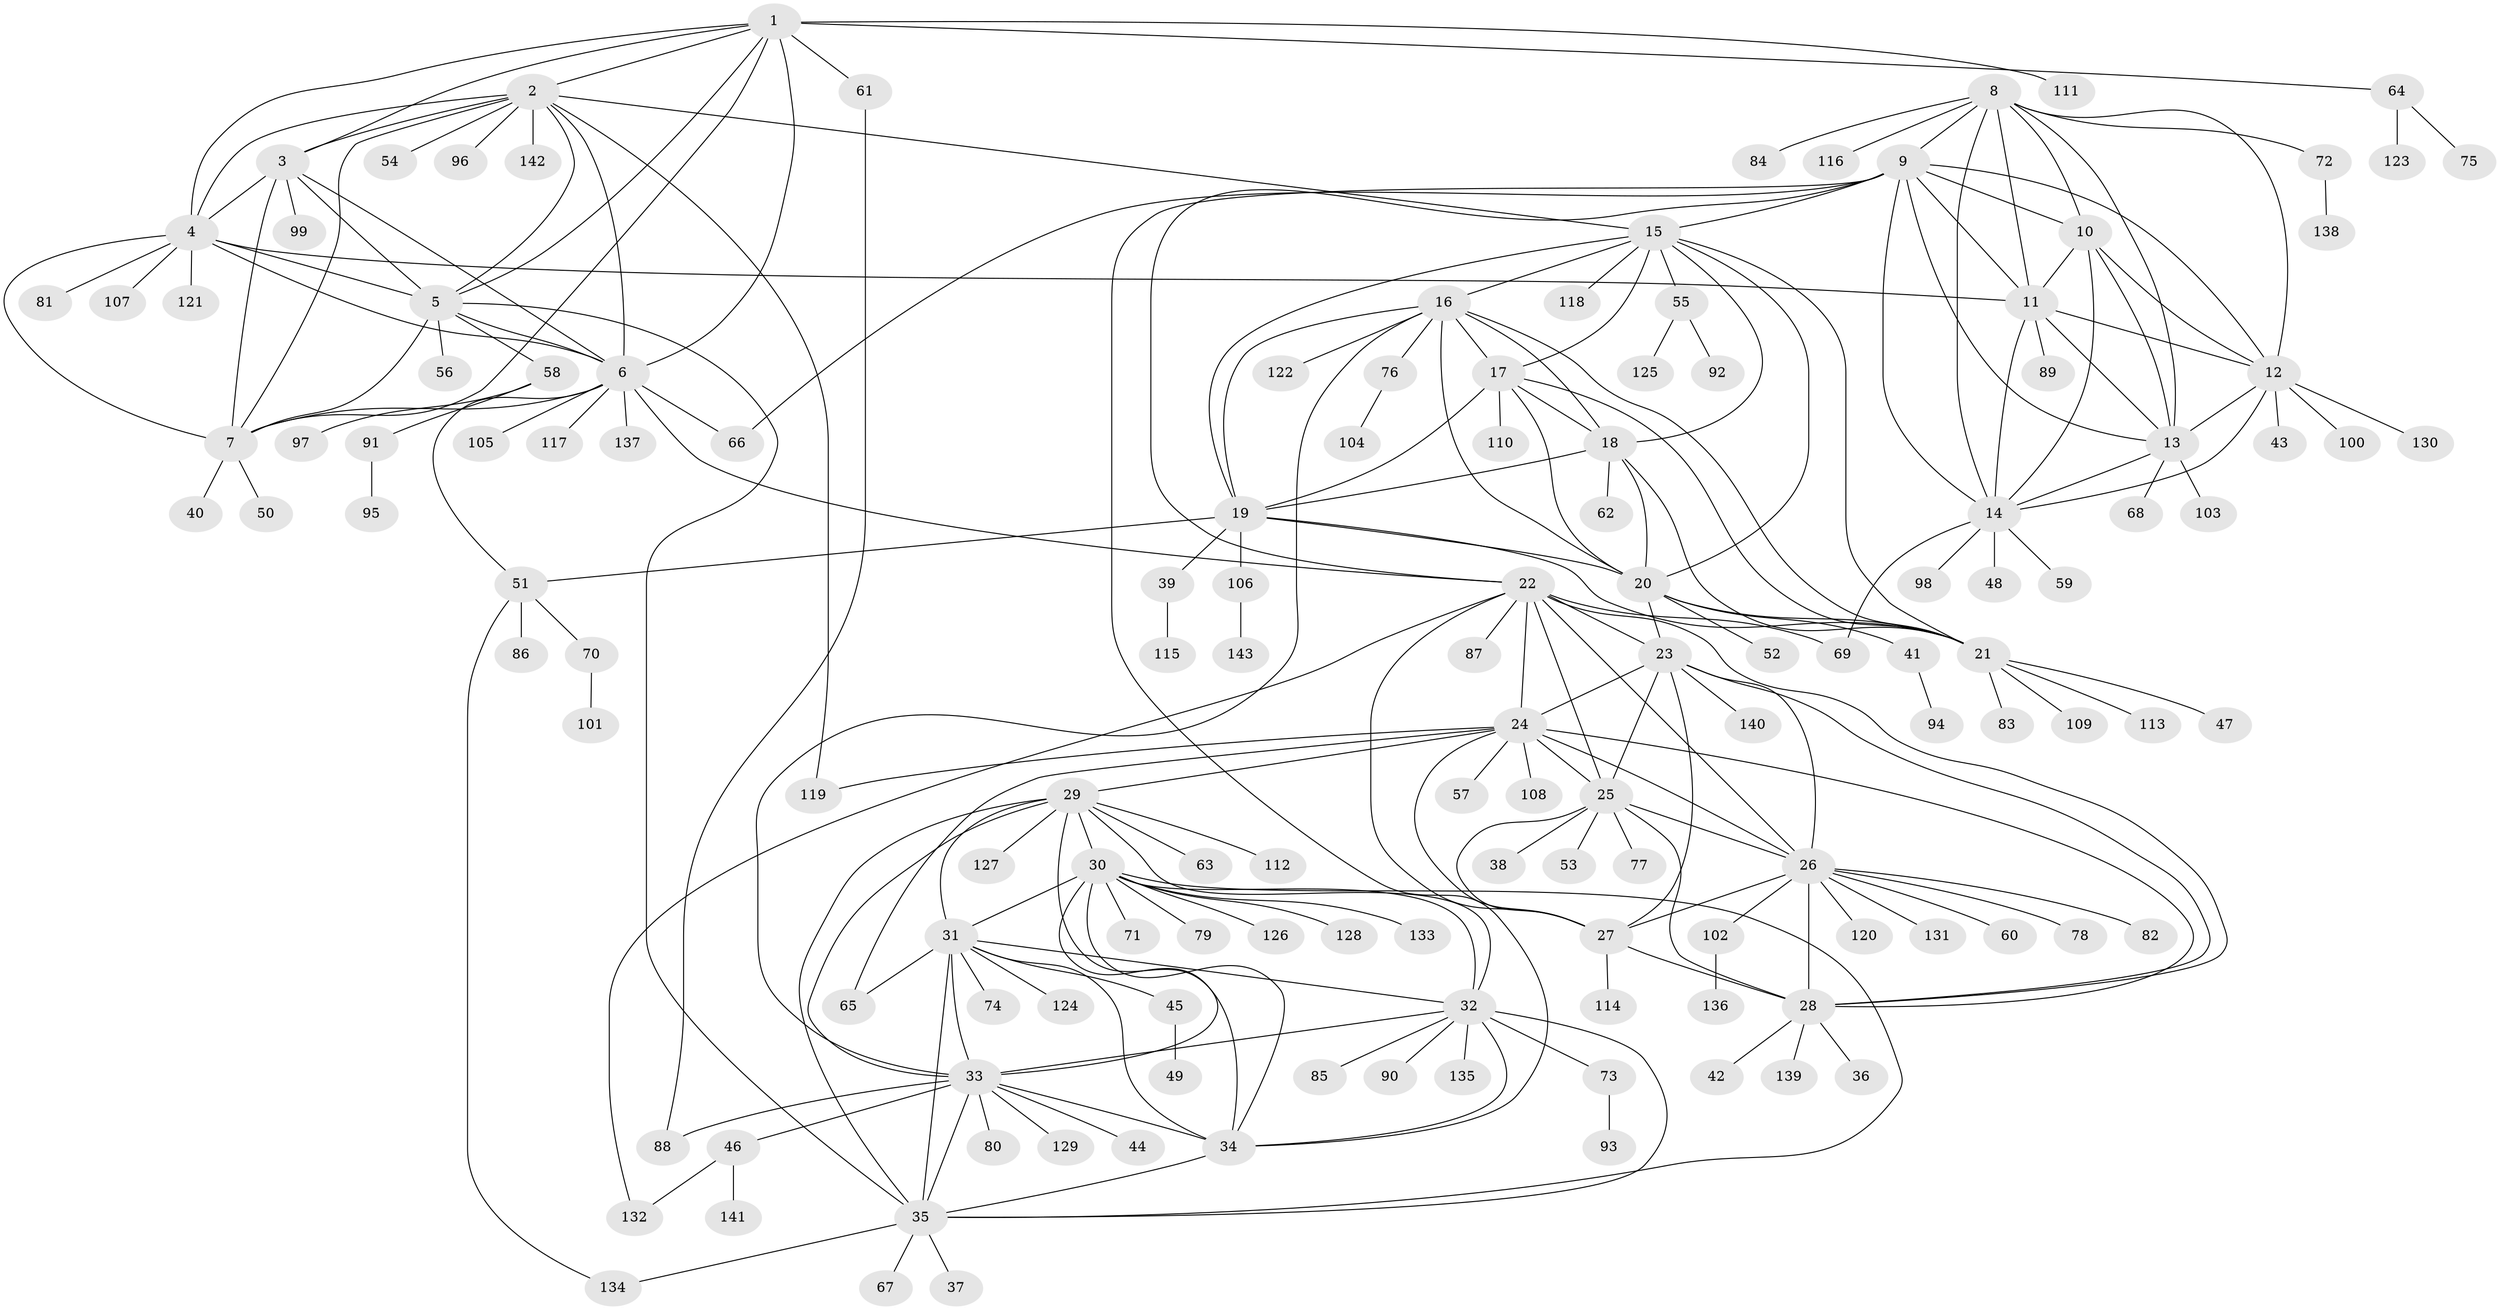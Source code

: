 // Generated by graph-tools (version 1.1) at 2025/02/03/09/25 03:02:36]
// undirected, 143 vertices, 231 edges
graph export_dot {
graph [start="1"]
  node [color=gray90,style=filled];
  1;
  2;
  3;
  4;
  5;
  6;
  7;
  8;
  9;
  10;
  11;
  12;
  13;
  14;
  15;
  16;
  17;
  18;
  19;
  20;
  21;
  22;
  23;
  24;
  25;
  26;
  27;
  28;
  29;
  30;
  31;
  32;
  33;
  34;
  35;
  36;
  37;
  38;
  39;
  40;
  41;
  42;
  43;
  44;
  45;
  46;
  47;
  48;
  49;
  50;
  51;
  52;
  53;
  54;
  55;
  56;
  57;
  58;
  59;
  60;
  61;
  62;
  63;
  64;
  65;
  66;
  67;
  68;
  69;
  70;
  71;
  72;
  73;
  74;
  75;
  76;
  77;
  78;
  79;
  80;
  81;
  82;
  83;
  84;
  85;
  86;
  87;
  88;
  89;
  90;
  91;
  92;
  93;
  94;
  95;
  96;
  97;
  98;
  99;
  100;
  101;
  102;
  103;
  104;
  105;
  106;
  107;
  108;
  109;
  110;
  111;
  112;
  113;
  114;
  115;
  116;
  117;
  118;
  119;
  120;
  121;
  122;
  123;
  124;
  125;
  126;
  127;
  128;
  129;
  130;
  131;
  132;
  133;
  134;
  135;
  136;
  137;
  138;
  139;
  140;
  141;
  142;
  143;
  1 -- 2;
  1 -- 3;
  1 -- 4;
  1 -- 5;
  1 -- 6;
  1 -- 7;
  1 -- 61;
  1 -- 64;
  1 -- 111;
  2 -- 3;
  2 -- 4;
  2 -- 5;
  2 -- 6;
  2 -- 7;
  2 -- 15;
  2 -- 54;
  2 -- 96;
  2 -- 119;
  2 -- 142;
  3 -- 4;
  3 -- 5;
  3 -- 6;
  3 -- 7;
  3 -- 99;
  4 -- 5;
  4 -- 6;
  4 -- 7;
  4 -- 11;
  4 -- 81;
  4 -- 107;
  4 -- 121;
  5 -- 6;
  5 -- 7;
  5 -- 35;
  5 -- 56;
  5 -- 58;
  6 -- 7;
  6 -- 22;
  6 -- 51;
  6 -- 66;
  6 -- 105;
  6 -- 117;
  6 -- 137;
  7 -- 40;
  7 -- 50;
  8 -- 9;
  8 -- 10;
  8 -- 11;
  8 -- 12;
  8 -- 13;
  8 -- 14;
  8 -- 72;
  8 -- 84;
  8 -- 116;
  9 -- 10;
  9 -- 11;
  9 -- 12;
  9 -- 13;
  9 -- 14;
  9 -- 15;
  9 -- 22;
  9 -- 34;
  9 -- 66;
  10 -- 11;
  10 -- 12;
  10 -- 13;
  10 -- 14;
  11 -- 12;
  11 -- 13;
  11 -- 14;
  11 -- 89;
  12 -- 13;
  12 -- 14;
  12 -- 43;
  12 -- 100;
  12 -- 130;
  13 -- 14;
  13 -- 68;
  13 -- 103;
  14 -- 48;
  14 -- 59;
  14 -- 69;
  14 -- 98;
  15 -- 16;
  15 -- 17;
  15 -- 18;
  15 -- 19;
  15 -- 20;
  15 -- 21;
  15 -- 55;
  15 -- 118;
  16 -- 17;
  16 -- 18;
  16 -- 19;
  16 -- 20;
  16 -- 21;
  16 -- 33;
  16 -- 76;
  16 -- 122;
  17 -- 18;
  17 -- 19;
  17 -- 20;
  17 -- 21;
  17 -- 110;
  18 -- 19;
  18 -- 20;
  18 -- 21;
  18 -- 62;
  19 -- 20;
  19 -- 21;
  19 -- 39;
  19 -- 51;
  19 -- 106;
  20 -- 21;
  20 -- 23;
  20 -- 41;
  20 -- 52;
  21 -- 47;
  21 -- 83;
  21 -- 109;
  21 -- 113;
  22 -- 23;
  22 -- 24;
  22 -- 25;
  22 -- 26;
  22 -- 27;
  22 -- 28;
  22 -- 69;
  22 -- 87;
  22 -- 132;
  23 -- 24;
  23 -- 25;
  23 -- 26;
  23 -- 27;
  23 -- 28;
  23 -- 140;
  24 -- 25;
  24 -- 26;
  24 -- 27;
  24 -- 28;
  24 -- 29;
  24 -- 57;
  24 -- 65;
  24 -- 108;
  24 -- 119;
  25 -- 26;
  25 -- 27;
  25 -- 28;
  25 -- 38;
  25 -- 53;
  25 -- 77;
  26 -- 27;
  26 -- 28;
  26 -- 60;
  26 -- 78;
  26 -- 82;
  26 -- 102;
  26 -- 120;
  26 -- 131;
  27 -- 28;
  27 -- 114;
  28 -- 36;
  28 -- 42;
  28 -- 139;
  29 -- 30;
  29 -- 31;
  29 -- 32;
  29 -- 33;
  29 -- 34;
  29 -- 35;
  29 -- 63;
  29 -- 112;
  29 -- 127;
  30 -- 31;
  30 -- 32;
  30 -- 33;
  30 -- 34;
  30 -- 35;
  30 -- 71;
  30 -- 79;
  30 -- 126;
  30 -- 128;
  30 -- 133;
  31 -- 32;
  31 -- 33;
  31 -- 34;
  31 -- 35;
  31 -- 45;
  31 -- 65;
  31 -- 74;
  31 -- 124;
  32 -- 33;
  32 -- 34;
  32 -- 35;
  32 -- 73;
  32 -- 85;
  32 -- 90;
  32 -- 135;
  33 -- 34;
  33 -- 35;
  33 -- 44;
  33 -- 46;
  33 -- 80;
  33 -- 88;
  33 -- 129;
  34 -- 35;
  35 -- 37;
  35 -- 67;
  35 -- 134;
  39 -- 115;
  41 -- 94;
  45 -- 49;
  46 -- 132;
  46 -- 141;
  51 -- 70;
  51 -- 86;
  51 -- 134;
  55 -- 92;
  55 -- 125;
  58 -- 91;
  58 -- 97;
  61 -- 88;
  64 -- 75;
  64 -- 123;
  70 -- 101;
  72 -- 138;
  73 -- 93;
  76 -- 104;
  91 -- 95;
  102 -- 136;
  106 -- 143;
}

